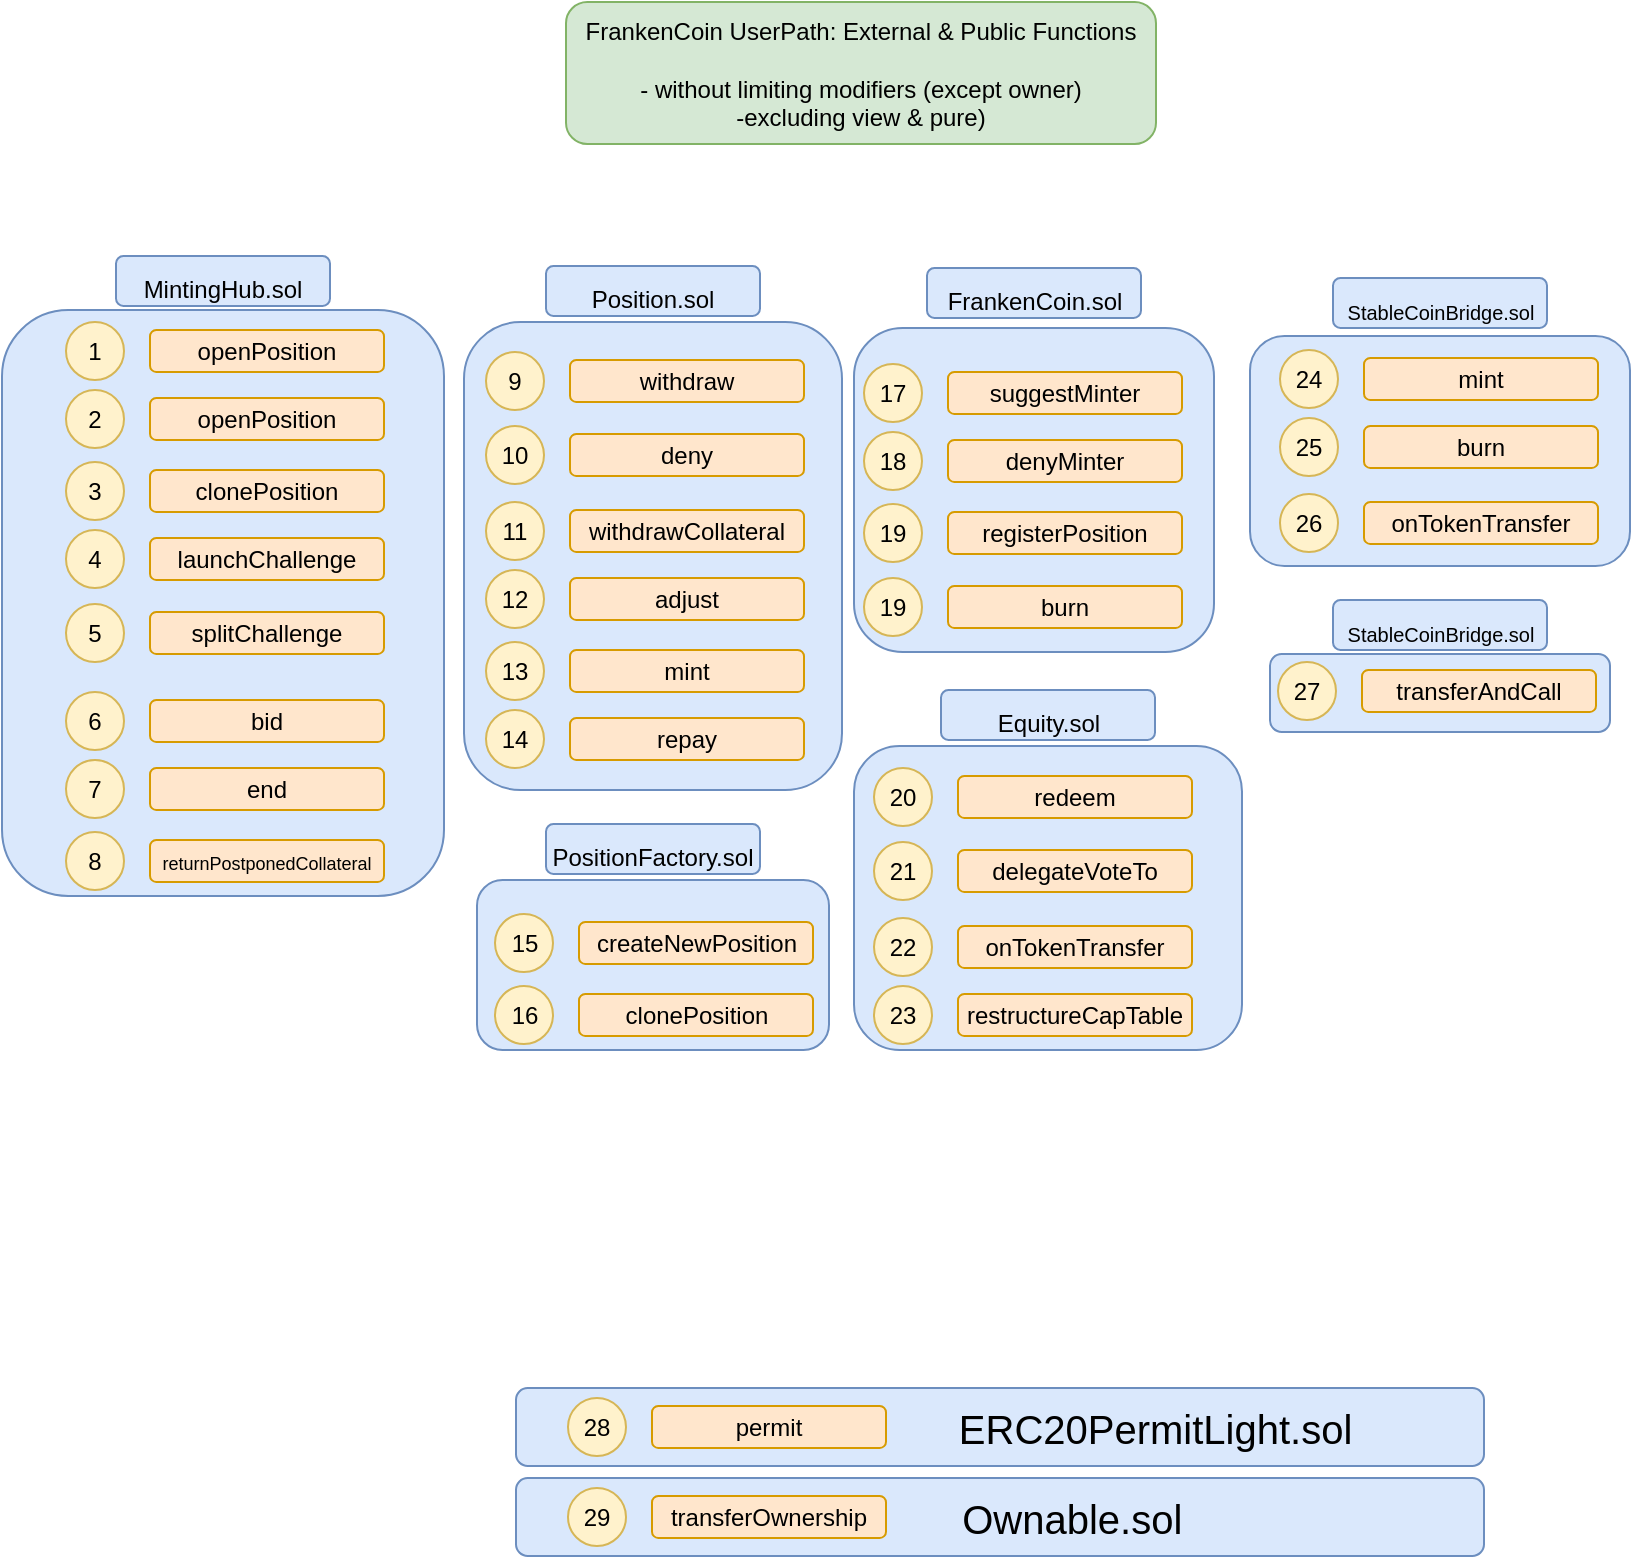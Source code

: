 <mxfile version="20.8.11" type="github">
  <diagram name="Page-1" id="7sftsaREEKXduiQP2Yfs">
    <mxGraphModel dx="2442" dy="981" grid="0" gridSize="10" guides="1" tooltips="1" connect="1" arrows="1" fold="1" page="0" pageScale="1" pageWidth="850" pageHeight="1100" math="0" shadow="0">
      <root>
        <mxCell id="0" />
        <mxCell id="1" parent="0" />
        <mxCell id="LSiRQm851fG1biD96qPc-81" value="&lt;font style=&quot;font-size: 20px;&quot;&gt;&amp;nbsp;&amp;nbsp;&amp;nbsp;&amp;nbsp;&amp;nbsp;&amp;nbsp;&amp;nbsp;&amp;nbsp;&amp;nbsp;&amp;nbsp;&amp;nbsp;&amp;nbsp; Ownable.sol&lt;/font&gt;" style="rounded=1;whiteSpace=wrap;html=1;fontSize=10;fillColor=#dae8fc;strokeColor=#6c8ebf;" vertex="1" parent="1">
          <mxGeometry x="-161" y="477" width="484" height="39" as="geometry" />
        </mxCell>
        <mxCell id="LSiRQm851fG1biD96qPc-80" value="&lt;font style=&quot;font-size: 20px;&quot;&gt;&amp;nbsp;&amp;nbsp;&amp;nbsp;&amp;nbsp;&amp;nbsp;&amp;nbsp;&amp;nbsp;&amp;nbsp;&amp;nbsp;&amp;nbsp;&amp;nbsp;&amp;nbsp;&amp;nbsp;&amp;nbsp;&amp;nbsp;&amp;nbsp;&amp;nbsp;&amp;nbsp;&amp;nbsp;&amp;nbsp;&amp;nbsp;&amp;nbsp;&amp;nbsp;&amp;nbsp;&amp;nbsp;&amp;nbsp;&amp;nbsp; ERC20PermitLight.sol&lt;/font&gt;" style="rounded=1;whiteSpace=wrap;html=1;fontSize=10;fillColor=#dae8fc;strokeColor=#6c8ebf;" vertex="1" parent="1">
          <mxGeometry x="-161" y="432" width="484" height="39" as="geometry" />
        </mxCell>
        <mxCell id="LSiRQm851fG1biD96qPc-79" value="" style="rounded=1;whiteSpace=wrap;html=1;fontSize=10;fillColor=#dae8fc;strokeColor=#6c8ebf;" vertex="1" parent="1">
          <mxGeometry x="216" y="65" width="170" height="39" as="geometry" />
        </mxCell>
        <mxCell id="LSiRQm851fG1biD96qPc-78" value="" style="rounded=1;whiteSpace=wrap;html=1;fontSize=10;fillColor=#dae8fc;strokeColor=#6c8ebf;" vertex="1" parent="1">
          <mxGeometry x="206" y="-94" width="190" height="115" as="geometry" />
        </mxCell>
        <mxCell id="LSiRQm851fG1biD96qPc-77" value="" style="rounded=1;whiteSpace=wrap;html=1;fontSize=10;fillColor=#dae8fc;strokeColor=#6c8ebf;" vertex="1" parent="1">
          <mxGeometry x="8" y="111" width="194" height="152" as="geometry" />
        </mxCell>
        <mxCell id="LSiRQm851fG1biD96qPc-76" value="" style="rounded=1;whiteSpace=wrap;html=1;fontSize=10;fillColor=#dae8fc;strokeColor=#6c8ebf;" vertex="1" parent="1">
          <mxGeometry x="8" y="-98" width="180" height="162" as="geometry" />
        </mxCell>
        <mxCell id="LSiRQm851fG1biD96qPc-63" value="" style="rounded=1;whiteSpace=wrap;html=1;fontSize=9;fillColor=#dae8fc;strokeColor=#6c8ebf;" vertex="1" parent="1">
          <mxGeometry x="-180.5" y="178" width="176" height="85" as="geometry" />
        </mxCell>
        <mxCell id="LSiRQm851fG1biD96qPc-62" value="" style="rounded=1;whiteSpace=wrap;html=1;fontSize=9;fillColor=#dae8fc;strokeColor=#6c8ebf;" vertex="1" parent="1">
          <mxGeometry x="-187" y="-101" width="189" height="234" as="geometry" />
        </mxCell>
        <mxCell id="LSiRQm851fG1biD96qPc-61" value="" style="rounded=1;whiteSpace=wrap;html=1;fontSize=9;fillColor=#dae8fc;strokeColor=#6c8ebf;" vertex="1" parent="1">
          <mxGeometry x="-418" y="-107" width="221" height="293" as="geometry" />
        </mxCell>
        <mxCell id="LSiRQm851fG1biD96qPc-5" value="&lt;div&gt;FrankenCoin UserPath: External &amp;amp; Public Functions&lt;/div&gt;&lt;div&gt;&amp;nbsp;&lt;br&gt;&lt;/div&gt;&lt;div&gt;- without limiting modifiers (except owner) &lt;br&gt;&lt;/div&gt;&lt;div&gt;-excluding view &amp;amp; pure)&lt;/div&gt;" style="rounded=1;whiteSpace=wrap;html=1;fillColor=#d5e8d4;strokeColor=#82b366;" vertex="1" parent="1">
          <mxGeometry x="-136" y="-261" width="295" height="71" as="geometry" />
        </mxCell>
        <mxCell id="LSiRQm851fG1biD96qPc-10" value="openPosition" style="rounded=1;whiteSpace=wrap;html=1;fillColor=#ffe6cc;strokeColor=#d79b00;" vertex="1" parent="1">
          <mxGeometry x="-344" y="-97" width="117" height="21" as="geometry" />
        </mxCell>
        <mxCell id="LSiRQm851fG1biD96qPc-11" value="1" style="ellipse;whiteSpace=wrap;html=1;aspect=fixed;fillColor=#fff2cc;strokeColor=#d6b656;" vertex="1" parent="1">
          <mxGeometry x="-386" y="-101" width="29" height="29" as="geometry" />
        </mxCell>
        <mxCell id="LSiRQm851fG1biD96qPc-12" value="openPosition" style="rounded=1;whiteSpace=wrap;html=1;fillColor=#ffe6cc;strokeColor=#d79b00;" vertex="1" parent="1">
          <mxGeometry x="-344" y="-63" width="117" height="21" as="geometry" />
        </mxCell>
        <mxCell id="LSiRQm851fG1biD96qPc-13" value="2" style="ellipse;whiteSpace=wrap;html=1;aspect=fixed;fillColor=#fff2cc;strokeColor=#d6b656;" vertex="1" parent="1">
          <mxGeometry x="-386" y="-67" width="29" height="29" as="geometry" />
        </mxCell>
        <mxCell id="LSiRQm851fG1biD96qPc-14" value="clonePosition" style="rounded=1;whiteSpace=wrap;html=1;fillColor=#ffe6cc;strokeColor=#d79b00;" vertex="1" parent="1">
          <mxGeometry x="-344" y="-27" width="117" height="21" as="geometry" />
        </mxCell>
        <mxCell id="LSiRQm851fG1biD96qPc-15" value="3" style="ellipse;whiteSpace=wrap;html=1;aspect=fixed;fillColor=#fff2cc;strokeColor=#d6b656;" vertex="1" parent="1">
          <mxGeometry x="-386" y="-31" width="29" height="29" as="geometry" />
        </mxCell>
        <mxCell id="LSiRQm851fG1biD96qPc-16" value="launchChallenge" style="rounded=1;whiteSpace=wrap;html=1;fillColor=#ffe6cc;strokeColor=#d79b00;" vertex="1" parent="1">
          <mxGeometry x="-344" y="7" width="117" height="21" as="geometry" />
        </mxCell>
        <mxCell id="LSiRQm851fG1biD96qPc-17" value="4" style="ellipse;whiteSpace=wrap;html=1;aspect=fixed;fillColor=#fff2cc;strokeColor=#d6b656;" vertex="1" parent="1">
          <mxGeometry x="-386" y="3" width="29" height="29" as="geometry" />
        </mxCell>
        <mxCell id="LSiRQm851fG1biD96qPc-18" value="splitChallenge" style="rounded=1;whiteSpace=wrap;html=1;fillColor=#ffe6cc;strokeColor=#d79b00;" vertex="1" parent="1">
          <mxGeometry x="-344" y="44" width="117" height="21" as="geometry" />
        </mxCell>
        <mxCell id="LSiRQm851fG1biD96qPc-19" value="5" style="ellipse;whiteSpace=wrap;html=1;aspect=fixed;fillColor=#fff2cc;strokeColor=#d6b656;" vertex="1" parent="1">
          <mxGeometry x="-386" y="40" width="29" height="29" as="geometry" />
        </mxCell>
        <mxCell id="LSiRQm851fG1biD96qPc-20" value="bid" style="rounded=1;whiteSpace=wrap;html=1;fillColor=#ffe6cc;strokeColor=#d79b00;" vertex="1" parent="1">
          <mxGeometry x="-344" y="88" width="117" height="21" as="geometry" />
        </mxCell>
        <mxCell id="LSiRQm851fG1biD96qPc-21" value="6" style="ellipse;whiteSpace=wrap;html=1;aspect=fixed;fillColor=#fff2cc;strokeColor=#d6b656;" vertex="1" parent="1">
          <mxGeometry x="-386" y="84" width="29" height="29" as="geometry" />
        </mxCell>
        <mxCell id="LSiRQm851fG1biD96qPc-22" value="end" style="rounded=1;whiteSpace=wrap;html=1;fillColor=#ffe6cc;strokeColor=#d79b00;" vertex="1" parent="1">
          <mxGeometry x="-344" y="122" width="117" height="21" as="geometry" />
        </mxCell>
        <mxCell id="LSiRQm851fG1biD96qPc-23" value="7" style="ellipse;whiteSpace=wrap;html=1;aspect=fixed;fillColor=#fff2cc;strokeColor=#d6b656;" vertex="1" parent="1">
          <mxGeometry x="-386" y="118" width="29" height="29" as="geometry" />
        </mxCell>
        <mxCell id="LSiRQm851fG1biD96qPc-24" value="&lt;div&gt;&lt;font style=&quot;font-size: 9px;&quot;&gt;returnPostponedCollateral&lt;/font&gt;&lt;/div&gt;" style="rounded=1;whiteSpace=wrap;html=1;fillColor=#ffe6cc;strokeColor=#d79b00;" vertex="1" parent="1">
          <mxGeometry x="-344" y="158" width="117" height="21" as="geometry" />
        </mxCell>
        <mxCell id="LSiRQm851fG1biD96qPc-25" value="8" style="ellipse;whiteSpace=wrap;html=1;aspect=fixed;fillColor=#fff2cc;strokeColor=#d6b656;" vertex="1" parent="1">
          <mxGeometry x="-386" y="154" width="29" height="29" as="geometry" />
        </mxCell>
        <mxCell id="LSiRQm851fG1biD96qPc-26" value="withdraw" style="rounded=1;whiteSpace=wrap;html=1;fillColor=#ffe6cc;strokeColor=#d79b00;" vertex="1" parent="1">
          <mxGeometry x="-134" y="-82" width="117" height="21" as="geometry" />
        </mxCell>
        <mxCell id="LSiRQm851fG1biD96qPc-27" value="9" style="ellipse;whiteSpace=wrap;html=1;aspect=fixed;fillColor=#fff2cc;strokeColor=#d6b656;" vertex="1" parent="1">
          <mxGeometry x="-176" y="-86" width="29" height="29" as="geometry" />
        </mxCell>
        <mxCell id="LSiRQm851fG1biD96qPc-28" value="deny" style="rounded=1;whiteSpace=wrap;html=1;fillColor=#ffe6cc;strokeColor=#d79b00;" vertex="1" parent="1">
          <mxGeometry x="-134" y="-45" width="117" height="21" as="geometry" />
        </mxCell>
        <mxCell id="LSiRQm851fG1biD96qPc-29" value="10" style="ellipse;whiteSpace=wrap;html=1;aspect=fixed;fillColor=#fff2cc;strokeColor=#d6b656;" vertex="1" parent="1">
          <mxGeometry x="-176" y="-49" width="29" height="29" as="geometry" />
        </mxCell>
        <mxCell id="LSiRQm851fG1biD96qPc-30" value="withdrawCollateral" style="rounded=1;whiteSpace=wrap;html=1;fillColor=#ffe6cc;strokeColor=#d79b00;" vertex="1" parent="1">
          <mxGeometry x="-134" y="-7" width="117" height="21" as="geometry" />
        </mxCell>
        <mxCell id="LSiRQm851fG1biD96qPc-31" value="11" style="ellipse;whiteSpace=wrap;html=1;aspect=fixed;fillColor=#fff2cc;strokeColor=#d6b656;" vertex="1" parent="1">
          <mxGeometry x="-176" y="-11" width="29" height="29" as="geometry" />
        </mxCell>
        <mxCell id="LSiRQm851fG1biD96qPc-32" value="adjust" style="rounded=1;whiteSpace=wrap;html=1;fillColor=#ffe6cc;strokeColor=#d79b00;" vertex="1" parent="1">
          <mxGeometry x="-134" y="27" width="117" height="21" as="geometry" />
        </mxCell>
        <mxCell id="LSiRQm851fG1biD96qPc-33" value="12" style="ellipse;whiteSpace=wrap;html=1;aspect=fixed;fillColor=#fff2cc;strokeColor=#d6b656;" vertex="1" parent="1">
          <mxGeometry x="-176" y="23" width="29" height="29" as="geometry" />
        </mxCell>
        <mxCell id="LSiRQm851fG1biD96qPc-34" value="mint" style="rounded=1;whiteSpace=wrap;html=1;fillColor=#ffe6cc;strokeColor=#d79b00;" vertex="1" parent="1">
          <mxGeometry x="-134" y="63" width="117" height="21" as="geometry" />
        </mxCell>
        <mxCell id="LSiRQm851fG1biD96qPc-35" value="13" style="ellipse;whiteSpace=wrap;html=1;aspect=fixed;fillColor=#fff2cc;strokeColor=#d6b656;" vertex="1" parent="1">
          <mxGeometry x="-176" y="59" width="29" height="29" as="geometry" />
        </mxCell>
        <mxCell id="LSiRQm851fG1biD96qPc-36" value="repay" style="rounded=1;whiteSpace=wrap;html=1;fillColor=#ffe6cc;strokeColor=#d79b00;" vertex="1" parent="1">
          <mxGeometry x="-134" y="97" width="117" height="21" as="geometry" />
        </mxCell>
        <mxCell id="LSiRQm851fG1biD96qPc-37" value="14" style="ellipse;whiteSpace=wrap;html=1;aspect=fixed;fillColor=#fff2cc;strokeColor=#d6b656;" vertex="1" parent="1">
          <mxGeometry x="-176" y="93" width="29" height="29" as="geometry" />
        </mxCell>
        <mxCell id="LSiRQm851fG1biD96qPc-38" value="createNewPosition" style="rounded=1;whiteSpace=wrap;html=1;fillColor=#ffe6cc;strokeColor=#d79b00;" vertex="1" parent="1">
          <mxGeometry x="-129.5" y="199" width="117" height="21" as="geometry" />
        </mxCell>
        <mxCell id="LSiRQm851fG1biD96qPc-39" value="15" style="ellipse;whiteSpace=wrap;html=1;aspect=fixed;fillColor=#fff2cc;strokeColor=#d6b656;" vertex="1" parent="1">
          <mxGeometry x="-171.5" y="195" width="29" height="29" as="geometry" />
        </mxCell>
        <mxCell id="LSiRQm851fG1biD96qPc-40" value="clonePosition" style="rounded=1;whiteSpace=wrap;html=1;fillColor=#ffe6cc;strokeColor=#d79b00;" vertex="1" parent="1">
          <mxGeometry x="-129.5" y="235" width="117" height="21" as="geometry" />
        </mxCell>
        <mxCell id="LSiRQm851fG1biD96qPc-41" value="16" style="ellipse;whiteSpace=wrap;html=1;aspect=fixed;fillColor=#fff2cc;strokeColor=#d6b656;" vertex="1" parent="1">
          <mxGeometry x="-171.5" y="231" width="29" height="29" as="geometry" />
        </mxCell>
        <mxCell id="LSiRQm851fG1biD96qPc-42" value="suggestMinter" style="rounded=1;whiteSpace=wrap;html=1;fillColor=#ffe6cc;strokeColor=#d79b00;" vertex="1" parent="1">
          <mxGeometry x="55" y="-76" width="117" height="21" as="geometry" />
        </mxCell>
        <mxCell id="LSiRQm851fG1biD96qPc-43" value="17" style="ellipse;whiteSpace=wrap;html=1;aspect=fixed;fillColor=#fff2cc;strokeColor=#d6b656;" vertex="1" parent="1">
          <mxGeometry x="13" y="-80" width="29" height="29" as="geometry" />
        </mxCell>
        <mxCell id="LSiRQm851fG1biD96qPc-44" value="denyMinter" style="rounded=1;whiteSpace=wrap;html=1;fillColor=#ffe6cc;strokeColor=#d79b00;" vertex="1" parent="1">
          <mxGeometry x="55" y="-42" width="117" height="21" as="geometry" />
        </mxCell>
        <mxCell id="LSiRQm851fG1biD96qPc-45" value="18" style="ellipse;whiteSpace=wrap;html=1;aspect=fixed;fillColor=#fff2cc;strokeColor=#d6b656;" vertex="1" parent="1">
          <mxGeometry x="13" y="-46" width="29" height="29" as="geometry" />
        </mxCell>
        <mxCell id="LSiRQm851fG1biD96qPc-46" value="registerPosition" style="rounded=1;whiteSpace=wrap;html=1;fillColor=#ffe6cc;strokeColor=#d79b00;" vertex="1" parent="1">
          <mxGeometry x="55" y="-6" width="117" height="21" as="geometry" />
        </mxCell>
        <mxCell id="LSiRQm851fG1biD96qPc-47" value="19" style="ellipse;whiteSpace=wrap;html=1;aspect=fixed;fillColor=#fff2cc;strokeColor=#d6b656;" vertex="1" parent="1">
          <mxGeometry x="13" y="-10" width="29" height="29" as="geometry" />
        </mxCell>
        <mxCell id="LSiRQm851fG1biD96qPc-48" value="redeem" style="rounded=1;whiteSpace=wrap;html=1;fillColor=#ffe6cc;strokeColor=#d79b00;" vertex="1" parent="1">
          <mxGeometry x="60" y="126" width="117" height="21" as="geometry" />
        </mxCell>
        <mxCell id="LSiRQm851fG1biD96qPc-49" value="20" style="ellipse;whiteSpace=wrap;html=1;aspect=fixed;fillColor=#fff2cc;strokeColor=#d6b656;" vertex="1" parent="1">
          <mxGeometry x="18" y="122" width="29" height="29" as="geometry" />
        </mxCell>
        <mxCell id="LSiRQm851fG1biD96qPc-50" value="delegateVoteTo" style="rounded=1;whiteSpace=wrap;html=1;fillColor=#ffe6cc;strokeColor=#d79b00;" vertex="1" parent="1">
          <mxGeometry x="60" y="163" width="117" height="21" as="geometry" />
        </mxCell>
        <mxCell id="LSiRQm851fG1biD96qPc-51" value="21" style="ellipse;whiteSpace=wrap;html=1;aspect=fixed;fillColor=#fff2cc;strokeColor=#d6b656;" vertex="1" parent="1">
          <mxGeometry x="18" y="159" width="29" height="29" as="geometry" />
        </mxCell>
        <mxCell id="LSiRQm851fG1biD96qPc-52" value="onTokenTransfer" style="rounded=1;whiteSpace=wrap;html=1;fillColor=#ffe6cc;strokeColor=#d79b00;" vertex="1" parent="1">
          <mxGeometry x="60" y="201" width="117" height="21" as="geometry" />
        </mxCell>
        <mxCell id="LSiRQm851fG1biD96qPc-53" value="22" style="ellipse;whiteSpace=wrap;html=1;aspect=fixed;fillColor=#fff2cc;strokeColor=#d6b656;" vertex="1" parent="1">
          <mxGeometry x="18" y="197" width="29" height="29" as="geometry" />
        </mxCell>
        <mxCell id="LSiRQm851fG1biD96qPc-54" value="restructureCapTable" style="rounded=1;whiteSpace=wrap;html=1;fillColor=#ffe6cc;strokeColor=#d79b00;" vertex="1" parent="1">
          <mxGeometry x="60" y="235" width="117" height="21" as="geometry" />
        </mxCell>
        <mxCell id="LSiRQm851fG1biD96qPc-55" value="23" style="ellipse;whiteSpace=wrap;html=1;aspect=fixed;fillColor=#fff2cc;strokeColor=#d6b656;" vertex="1" parent="1">
          <mxGeometry x="18" y="231" width="29" height="29" as="geometry" />
        </mxCell>
        <mxCell id="LSiRQm851fG1biD96qPc-56" value="mint" style="rounded=1;whiteSpace=wrap;html=1;fillColor=#ffe6cc;strokeColor=#d79b00;" vertex="1" parent="1">
          <mxGeometry x="263" y="-83" width="117" height="21" as="geometry" />
        </mxCell>
        <mxCell id="LSiRQm851fG1biD96qPc-57" value="24" style="ellipse;whiteSpace=wrap;html=1;aspect=fixed;fillColor=#fff2cc;strokeColor=#d6b656;" vertex="1" parent="1">
          <mxGeometry x="221" y="-87" width="29" height="29" as="geometry" />
        </mxCell>
        <mxCell id="LSiRQm851fG1biD96qPc-58" value="burn" style="rounded=1;whiteSpace=wrap;html=1;fillColor=#ffe6cc;strokeColor=#d79b00;" vertex="1" parent="1">
          <mxGeometry x="263" y="-49" width="117" height="21" as="geometry" />
        </mxCell>
        <mxCell id="LSiRQm851fG1biD96qPc-59" value="25" style="ellipse;whiteSpace=wrap;html=1;aspect=fixed;fillColor=#fff2cc;strokeColor=#d6b656;" vertex="1" parent="1">
          <mxGeometry x="221" y="-53" width="29" height="29" as="geometry" />
        </mxCell>
        <mxCell id="LSiRQm851fG1biD96qPc-64" value="onTokenTransfer" style="rounded=1;whiteSpace=wrap;html=1;fillColor=#ffe6cc;strokeColor=#d79b00;" vertex="1" parent="1">
          <mxGeometry x="263" y="-11" width="117" height="21" as="geometry" />
        </mxCell>
        <mxCell id="LSiRQm851fG1biD96qPc-65" value="26" style="ellipse;whiteSpace=wrap;html=1;aspect=fixed;fillColor=#fff2cc;strokeColor=#d6b656;" vertex="1" parent="1">
          <mxGeometry x="221" y="-15" width="29" height="29" as="geometry" />
        </mxCell>
        <mxCell id="LSiRQm851fG1biD96qPc-66" value="transferAndCall" style="rounded=1;whiteSpace=wrap;html=1;fillColor=#ffe6cc;strokeColor=#d79b00;" vertex="1" parent="1">
          <mxGeometry x="262" y="73" width="117" height="21" as="geometry" />
        </mxCell>
        <mxCell id="LSiRQm851fG1biD96qPc-67" value="27" style="ellipse;whiteSpace=wrap;html=1;aspect=fixed;fillColor=#fff2cc;strokeColor=#d6b656;" vertex="1" parent="1">
          <mxGeometry x="220" y="69" width="29" height="29" as="geometry" />
        </mxCell>
        <mxCell id="LSiRQm851fG1biD96qPc-68" value="permit" style="rounded=1;whiteSpace=wrap;html=1;fillColor=#ffe6cc;strokeColor=#d79b00;" vertex="1" parent="1">
          <mxGeometry x="-93" y="441" width="117" height="21" as="geometry" />
        </mxCell>
        <mxCell id="LSiRQm851fG1biD96qPc-69" value="28" style="ellipse;whiteSpace=wrap;html=1;aspect=fixed;fillColor=#fff2cc;strokeColor=#d6b656;" vertex="1" parent="1">
          <mxGeometry x="-135" y="437" width="29" height="29" as="geometry" />
        </mxCell>
        <mxCell id="LSiRQm851fG1biD96qPc-70" value="transferOwnership" style="rounded=1;whiteSpace=wrap;html=1;fillColor=#ffe6cc;strokeColor=#d79b00;" vertex="1" parent="1">
          <mxGeometry x="-93" y="486" width="117" height="21" as="geometry" />
        </mxCell>
        <mxCell id="LSiRQm851fG1biD96qPc-71" value="29" style="ellipse;whiteSpace=wrap;html=1;aspect=fixed;fillColor=#fff2cc;strokeColor=#d6b656;" vertex="1" parent="1">
          <mxGeometry x="-135" y="482" width="29" height="29" as="geometry" />
        </mxCell>
        <mxCell id="LSiRQm851fG1biD96qPc-74" value="burn" style="rounded=1;whiteSpace=wrap;html=1;fillColor=#ffe6cc;strokeColor=#d79b00;" vertex="1" parent="1">
          <mxGeometry x="55" y="31" width="117" height="21" as="geometry" />
        </mxCell>
        <mxCell id="LSiRQm851fG1biD96qPc-75" value="19" style="ellipse;whiteSpace=wrap;html=1;aspect=fixed;fillColor=#fff2cc;strokeColor=#d6b656;" vertex="1" parent="1">
          <mxGeometry x="13" y="27" width="29" height="29" as="geometry" />
        </mxCell>
        <mxCell id="LSiRQm851fG1biD96qPc-82" value="&lt;font style=&quot;font-size: 12px;&quot;&gt;MintingHub.sol&lt;/font&gt;" style="rounded=1;whiteSpace=wrap;html=1;fontSize=20;fillColor=#dae8fc;strokeColor=#6c8ebf;" vertex="1" parent="1">
          <mxGeometry x="-361" y="-134" width="107" height="25" as="geometry" />
        </mxCell>
        <mxCell id="LSiRQm851fG1biD96qPc-85" value="&lt;div&gt;&lt;font style=&quot;font-size: 12px;&quot;&gt;Position.sol&lt;/font&gt;&lt;/div&gt;" style="rounded=1;whiteSpace=wrap;html=1;fontSize=20;fillColor=#dae8fc;strokeColor=#6c8ebf;" vertex="1" parent="1">
          <mxGeometry x="-146" y="-129" width="107" height="25" as="geometry" />
        </mxCell>
        <mxCell id="LSiRQm851fG1biD96qPc-87" value="&lt;div&gt;&lt;font style=&quot;font-size: 12px;&quot;&gt;PositionFactory.sol&lt;/font&gt;&lt;/div&gt;" style="rounded=1;whiteSpace=wrap;html=1;fontSize=20;fillColor=#dae8fc;strokeColor=#6c8ebf;" vertex="1" parent="1">
          <mxGeometry x="-146" y="150" width="107" height="25" as="geometry" />
        </mxCell>
        <mxCell id="LSiRQm851fG1biD96qPc-88" value="&lt;div&gt;&lt;font style=&quot;font-size: 12px;&quot;&gt;FrankenCoin.sol&lt;/font&gt;&lt;/div&gt;" style="rounded=1;whiteSpace=wrap;html=1;fontSize=20;fillColor=#dae8fc;strokeColor=#6c8ebf;" vertex="1" parent="1">
          <mxGeometry x="44.5" y="-128" width="107" height="25" as="geometry" />
        </mxCell>
        <mxCell id="LSiRQm851fG1biD96qPc-89" value="&lt;font style=&quot;font-size: 12px;&quot;&gt;Equity.sol&lt;/font&gt;" style="rounded=1;whiteSpace=wrap;html=1;fontSize=20;fillColor=#dae8fc;strokeColor=#6c8ebf;" vertex="1" parent="1">
          <mxGeometry x="51.5" y="83" width="107" height="25" as="geometry" />
        </mxCell>
        <mxCell id="LSiRQm851fG1biD96qPc-90" value="&lt;font style=&quot;font-size: 10px;&quot;&gt;StableCoinBridge.sol&lt;/font&gt;" style="rounded=1;whiteSpace=wrap;html=1;fontSize=20;fillColor=#dae8fc;strokeColor=#6c8ebf;" vertex="1" parent="1">
          <mxGeometry x="247.5" y="-123" width="107" height="25" as="geometry" />
        </mxCell>
        <mxCell id="LSiRQm851fG1biD96qPc-92" value="&lt;font style=&quot;font-size: 10px;&quot;&gt;StableCoinBridge.sol&lt;/font&gt;" style="rounded=1;whiteSpace=wrap;html=1;fontSize=20;fillColor=#dae8fc;strokeColor=#6c8ebf;" vertex="1" parent="1">
          <mxGeometry x="247.5" y="38" width="107" height="25" as="geometry" />
        </mxCell>
      </root>
    </mxGraphModel>
  </diagram>
</mxfile>
